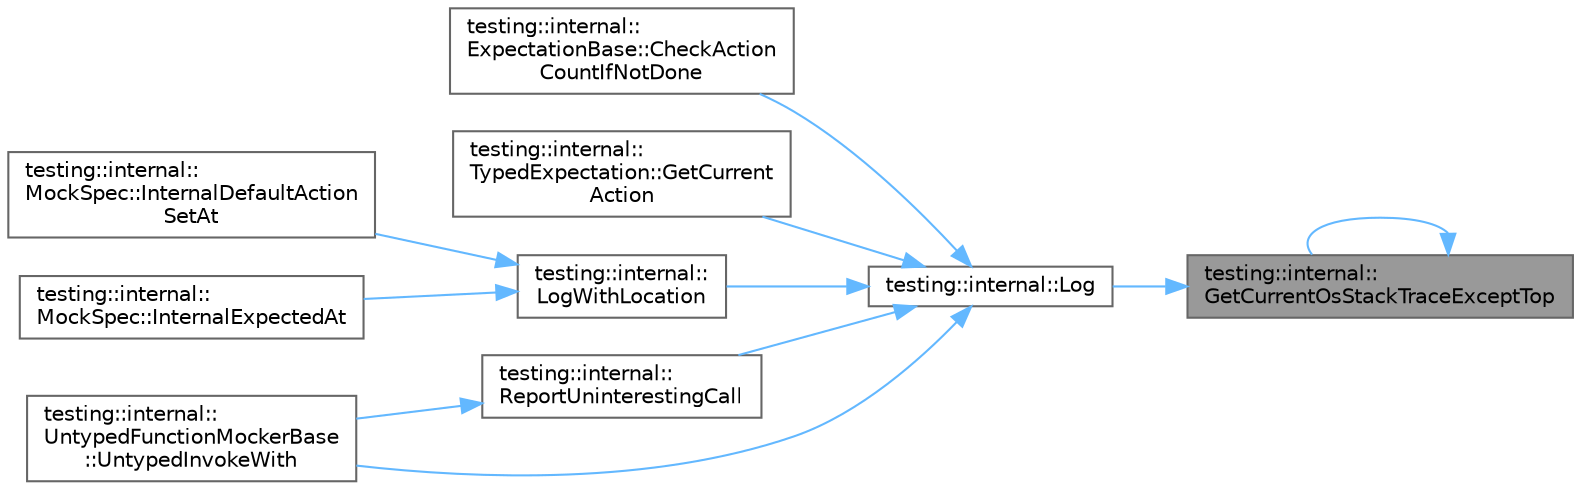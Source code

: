 digraph "testing::internal::GetCurrentOsStackTraceExceptTop"
{
 // LATEX_PDF_SIZE
  bgcolor="transparent";
  edge [fontname=Helvetica,fontsize=10,labelfontname=Helvetica,labelfontsize=10];
  node [fontname=Helvetica,fontsize=10,shape=box,height=0.2,width=0.4];
  rankdir="RL";
  Node1 [id="Node000001",label="testing::internal::\lGetCurrentOsStackTraceExceptTop",height=0.2,width=0.4,color="gray40", fillcolor="grey60", style="filled", fontcolor="black",tooltip=" "];
  Node1 -> Node1 [id="edge1_Node000001_Node000001",dir="back",color="steelblue1",style="solid",tooltip=" "];
  Node1 -> Node2 [id="edge2_Node000001_Node000002",dir="back",color="steelblue1",style="solid",tooltip=" "];
  Node2 [id="Node000002",label="testing::internal::Log",height=0.2,width=0.4,color="grey40", fillcolor="white", style="filled",URL="$namespacetesting_1_1internal.html#a8a57ce0412334a3f487bbaa8321febbe",tooltip=" "];
  Node2 -> Node3 [id="edge3_Node000002_Node000003",dir="back",color="steelblue1",style="solid",tooltip=" "];
  Node3 [id="Node000003",label="testing::internal::\lExpectationBase::CheckAction\lCountIfNotDone",height=0.2,width=0.4,color="grey40", fillcolor="white", style="filled",URL="$classtesting_1_1internal_1_1_expectation_base.html#aaeb143b6f8676e9a6fb9b17678344f03",tooltip=" "];
  Node2 -> Node4 [id="edge4_Node000002_Node000004",dir="back",color="steelblue1",style="solid",tooltip=" "];
  Node4 [id="Node000004",label="testing::internal::\lTypedExpectation::GetCurrent\lAction",height=0.2,width=0.4,color="grey40", fillcolor="white", style="filled",URL="$classtesting_1_1internal_1_1_typed_expectation.html#a039235cfa42b99c00185745a384dccee",tooltip=" "];
  Node2 -> Node5 [id="edge5_Node000002_Node000005",dir="back",color="steelblue1",style="solid",tooltip=" "];
  Node5 [id="Node000005",label="testing::internal::\lLogWithLocation",height=0.2,width=0.4,color="grey40", fillcolor="white", style="filled",URL="$namespacetesting_1_1internal.html#a07f4411f23f8b1b731858be9dda3fdcc",tooltip=" "];
  Node5 -> Node6 [id="edge6_Node000005_Node000006",dir="back",color="steelblue1",style="solid",tooltip=" "];
  Node6 [id="Node000006",label="testing::internal::\lMockSpec::InternalDefaultAction\lSetAt",height=0.2,width=0.4,color="grey40", fillcolor="white", style="filled",URL="$classtesting_1_1internal_1_1_mock_spec.html#a44741bbfe9cbb2c26b48f83280143658",tooltip=" "];
  Node5 -> Node7 [id="edge7_Node000005_Node000007",dir="back",color="steelblue1",style="solid",tooltip=" "];
  Node7 [id="Node000007",label="testing::internal::\lMockSpec::InternalExpectedAt",height=0.2,width=0.4,color="grey40", fillcolor="white", style="filled",URL="$classtesting_1_1internal_1_1_mock_spec.html#a8d198d6bc95a3f3e885ae1def6d0d15e",tooltip=" "];
  Node2 -> Node8 [id="edge8_Node000002_Node000008",dir="back",color="steelblue1",style="solid",tooltip=" "];
  Node8 [id="Node000008",label="testing::internal::\lReportUninterestingCall",height=0.2,width=0.4,color="grey40", fillcolor="white", style="filled",URL="$namespacetesting_1_1internal.html#af045b703d8487374620a8106a76814ee",tooltip=" "];
  Node8 -> Node9 [id="edge9_Node000008_Node000009",dir="back",color="steelblue1",style="solid",tooltip=" "];
  Node9 [id="Node000009",label="testing::internal::\lUntypedFunctionMockerBase\l::UntypedInvokeWith",height=0.2,width=0.4,color="grey40", fillcolor="white", style="filled",URL="$classtesting_1_1internal_1_1_untyped_function_mocker_base.html#a819f2e6575f1245e65fc2040150b5bac",tooltip=" "];
  Node2 -> Node9 [id="edge10_Node000002_Node000009",dir="back",color="steelblue1",style="solid",tooltip=" "];
}
